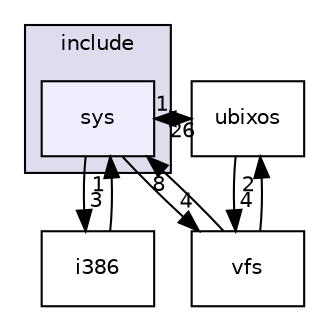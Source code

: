 digraph "C:/Dev/git/UbixOS/sys/include/sys" {
  compound=true
  node [ fontsize="10", fontname="Helvetica"];
  edge [ labelfontsize="10", labelfontname="Helvetica"];
  subgraph clusterdir_d1be8160e739b6eed1f7843efdbae1b3 {
    graph [ bgcolor="#ddddee", pencolor="black", label="include" fontname="Helvetica", fontsize="10", URL="dir_d1be8160e739b6eed1f7843efdbae1b3.html"]
  dir_214f84c2c73d0f2f98eaa46a63e7b8c6 [shape=box, label="sys", style="filled", fillcolor="#eeeeff", pencolor="black", URL="dir_214f84c2c73d0f2f98eaa46a63e7b8c6.html"];
  }
  dir_a4382c3fd2315980bf1f2cf5846da53d [shape=box label="i386" URL="dir_a4382c3fd2315980bf1f2cf5846da53d.html"];
  dir_d779ef6b0dc4390059bcb3cfc53f8e8b [shape=box label="ubixos" URL="dir_d779ef6b0dc4390059bcb3cfc53f8e8b.html"];
  dir_c3c0831de3b2f5e14fc52a7f92bdcaba [shape=box label="vfs" URL="dir_c3c0831de3b2f5e14fc52a7f92bdcaba.html"];
  dir_a4382c3fd2315980bf1f2cf5846da53d->dir_214f84c2c73d0f2f98eaa46a63e7b8c6 [headlabel="1", labeldistance=1.5 headhref="dir_000029_000020.html"];
  dir_214f84c2c73d0f2f98eaa46a63e7b8c6->dir_a4382c3fd2315980bf1f2cf5846da53d [headlabel="3", labeldistance=1.5 headhref="dir_000020_000029.html"];
  dir_214f84c2c73d0f2f98eaa46a63e7b8c6->dir_d779ef6b0dc4390059bcb3cfc53f8e8b [headlabel="1", labeldistance=1.5 headhref="dir_000020_000038.html"];
  dir_214f84c2c73d0f2f98eaa46a63e7b8c6->dir_c3c0831de3b2f5e14fc52a7f92bdcaba [headlabel="4", labeldistance=1.5 headhref="dir_000020_000021.html"];
  dir_d779ef6b0dc4390059bcb3cfc53f8e8b->dir_214f84c2c73d0f2f98eaa46a63e7b8c6 [headlabel="26", labeldistance=1.5 headhref="dir_000038_000020.html"];
  dir_d779ef6b0dc4390059bcb3cfc53f8e8b->dir_c3c0831de3b2f5e14fc52a7f92bdcaba [headlabel="4", labeldistance=1.5 headhref="dir_000038_000021.html"];
  dir_c3c0831de3b2f5e14fc52a7f92bdcaba->dir_214f84c2c73d0f2f98eaa46a63e7b8c6 [headlabel="8", labeldistance=1.5 headhref="dir_000021_000020.html"];
  dir_c3c0831de3b2f5e14fc52a7f92bdcaba->dir_d779ef6b0dc4390059bcb3cfc53f8e8b [headlabel="2", labeldistance=1.5 headhref="dir_000021_000038.html"];
}
